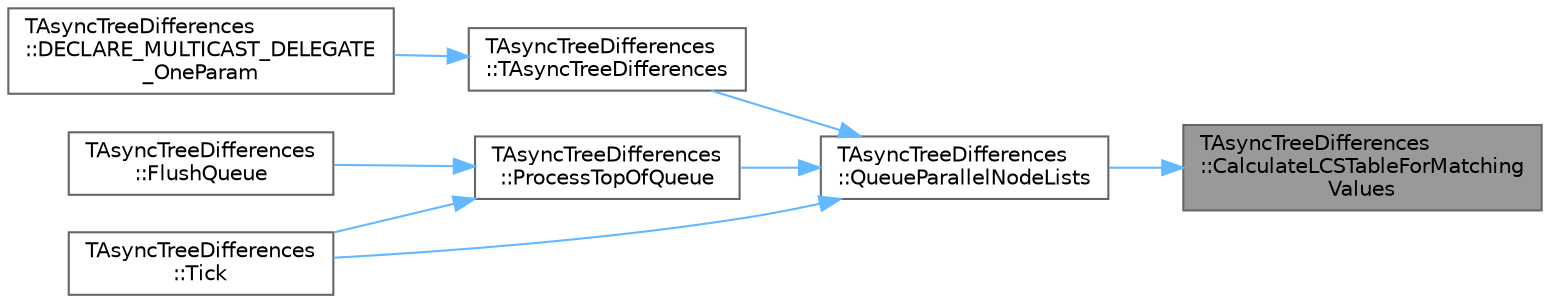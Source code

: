 digraph "TAsyncTreeDifferences::CalculateLCSTableForMatchingValues"
{
 // INTERACTIVE_SVG=YES
 // LATEX_PDF_SIZE
  bgcolor="transparent";
  edge [fontname=Helvetica,fontsize=10,labelfontname=Helvetica,labelfontsize=10];
  node [fontname=Helvetica,fontsize=10,shape=box,height=0.2,width=0.4];
  rankdir="RL";
  Node1 [id="Node000001",label="TAsyncTreeDifferences\l::CalculateLCSTableForMatching\lValues",height=0.2,width=0.4,color="gray40", fillcolor="grey60", style="filled", fontcolor="black",tooltip=" "];
  Node1 -> Node2 [id="edge1_Node000001_Node000002",dir="back",color="steelblue1",style="solid",tooltip=" "];
  Node2 [id="Node000002",label="TAsyncTreeDifferences\l::QueueParallelNodeLists",height=0.2,width=0.4,color="grey40", fillcolor="white", style="filled",URL="$d7/d73/classTAsyncTreeDifferences.html#a2d94c232f38d039dab2555638e5ba2c1",tooltip=" "];
  Node2 -> Node3 [id="edge2_Node000002_Node000003",dir="back",color="steelblue1",style="solid",tooltip=" "];
  Node3 [id="Node000003",label="TAsyncTreeDifferences\l::TAsyncTreeDifferences",height=0.2,width=0.4,color="grey40", fillcolor="white", style="filled",URL="$d7/d73/classTAsyncTreeDifferences.html#a6680f6e8715954e4e8bcd67859c70cf4",tooltip=" "];
  Node3 -> Node4 [id="edge3_Node000003_Node000004",dir="back",color="steelblue1",style="solid",tooltip=" "];
  Node4 [id="Node000004",label="TAsyncTreeDifferences\l::DECLARE_MULTICAST_DELEGATE\l_OneParam",height=0.2,width=0.4,color="grey40", fillcolor="white", style="filled",URL="$d7/d73/classTAsyncTreeDifferences.html#a32494cf8eab418fee5a9f7858811418b",tooltip=" "];
  Node2 -> Node5 [id="edge4_Node000002_Node000005",dir="back",color="steelblue1",style="solid",tooltip=" "];
  Node5 [id="Node000005",label="TAsyncTreeDifferences\l::ProcessTopOfQueue",height=0.2,width=0.4,color="grey40", fillcolor="white", style="filled",URL="$d7/d73/classTAsyncTreeDifferences.html#ac89b7c857e9d0661c2615a3624a0f834",tooltip=" "];
  Node5 -> Node6 [id="edge5_Node000005_Node000006",dir="back",color="steelblue1",style="solid",tooltip=" "];
  Node6 [id="Node000006",label="TAsyncTreeDifferences\l::FlushQueue",height=0.2,width=0.4,color="grey40", fillcolor="white", style="filled",URL="$d7/d73/classTAsyncTreeDifferences.html#a9dc37bc7772f3d2b52e1bff582de4327",tooltip=" "];
  Node5 -> Node7 [id="edge6_Node000005_Node000007",dir="back",color="steelblue1",style="solid",tooltip=" "];
  Node7 [id="Node000007",label="TAsyncTreeDifferences\l::Tick",height=0.2,width=0.4,color="grey40", fillcolor="white", style="filled",URL="$d7/d73/classTAsyncTreeDifferences.html#a0b40f8ac962fa6807227b517120ae0b3",tooltip=" "];
  Node2 -> Node7 [id="edge7_Node000002_Node000007",dir="back",color="steelblue1",style="solid",tooltip=" "];
}
